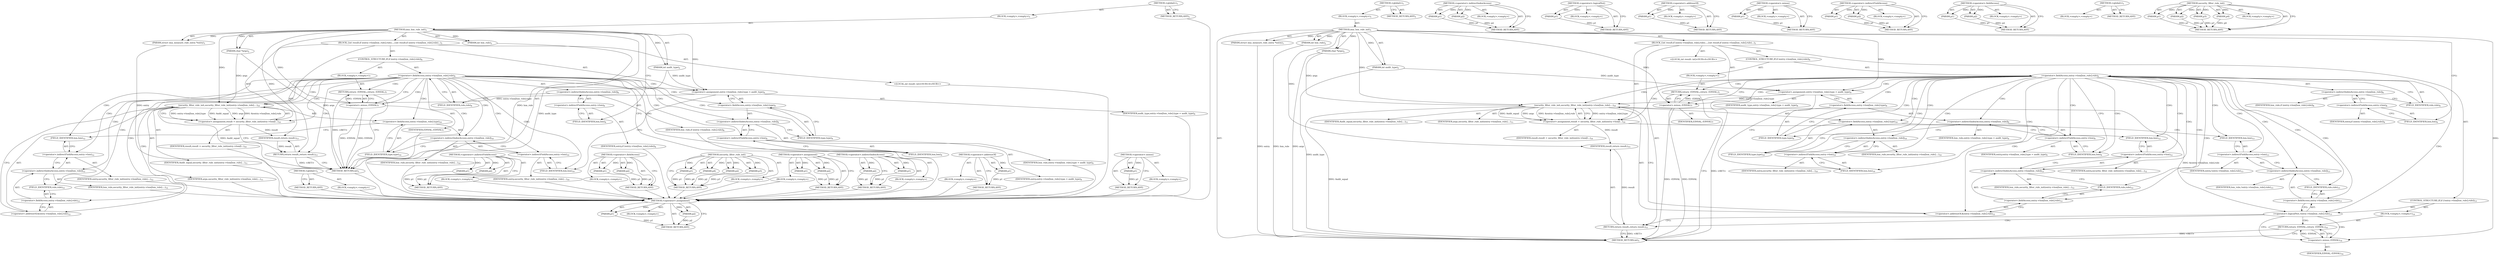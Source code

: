digraph "security_filter_rule_init" {
vulnerable_98 [label=<(METHOD,&lt;operator&gt;.assignment)>];
vulnerable_99 [label=<(PARAM,p1)>];
vulnerable_100 [label=<(PARAM,p2)>];
vulnerable_101 [label=<(BLOCK,&lt;empty&gt;,&lt;empty&gt;)>];
vulnerable_102 [label=<(METHOD_RETURN,ANY)>];
vulnerable_6 [label=<(METHOD,&lt;global&gt;)<SUB>1</SUB>>];
vulnerable_7 [label=<(BLOCK,&lt;empty&gt;,&lt;empty&gt;)<SUB>1</SUB>>];
vulnerable_8 [label=<(METHOD,ima_lsm_rule_init)<SUB>1</SUB>>];
vulnerable_9 [label=<(PARAM,struct ima_measure_rule_entry *entry)<SUB>1</SUB>>];
vulnerable_10 [label=<(PARAM,char *args)<SUB>2</SUB>>];
vulnerable_11 [label=<(PARAM,int lsm_rule)<SUB>2</SUB>>];
vulnerable_12 [label=<(PARAM,int audit_type)<SUB>2</SUB>>];
vulnerable_13 [label=<(BLOCK,{
	int result;

	if (entry-&gt;lsm[lsm_rule].rule)...,{
	int result;

	if (entry-&gt;lsm[lsm_rule].rule)...)<SUB>3</SUB>>];
vulnerable_14 [label="<(LOCAL,int result: int)<SUB>4</SUB>>"];
vulnerable_15 [label=<(CONTROL_STRUCTURE,IF,if (entry-&gt;lsm[lsm_rule].rule))<SUB>6</SUB>>];
vulnerable_16 [label=<(&lt;operator&gt;.fieldAccess,entry-&gt;lsm[lsm_rule].rule)<SUB>6</SUB>>];
vulnerable_17 [label=<(&lt;operator&gt;.indirectIndexAccess,entry-&gt;lsm[lsm_rule])<SUB>6</SUB>>];
vulnerable_18 [label=<(&lt;operator&gt;.indirectFieldAccess,entry-&gt;lsm)<SUB>6</SUB>>];
vulnerable_19 [label=<(IDENTIFIER,entry,if (entry-&gt;lsm[lsm_rule].rule))<SUB>6</SUB>>];
vulnerable_20 [label=<(FIELD_IDENTIFIER,lsm,lsm)<SUB>6</SUB>>];
vulnerable_21 [label=<(IDENTIFIER,lsm_rule,if (entry-&gt;lsm[lsm_rule].rule))<SUB>6</SUB>>];
vulnerable_22 [label=<(FIELD_IDENTIFIER,rule,rule)<SUB>6</SUB>>];
vulnerable_23 [label=<(BLOCK,&lt;empty&gt;,&lt;empty&gt;)<SUB>7</SUB>>];
vulnerable_24 [label=<(RETURN,return -EINVAL;,return -EINVAL;)<SUB>7</SUB>>];
vulnerable_25 [label=<(&lt;operator&gt;.minus,-EINVAL)<SUB>7</SUB>>];
vulnerable_26 [label=<(IDENTIFIER,EINVAL,-EINVAL)<SUB>7</SUB>>];
vulnerable_27 [label=<(&lt;operator&gt;.assignment,entry-&gt;lsm[lsm_rule].type = audit_type)<SUB>9</SUB>>];
vulnerable_28 [label=<(&lt;operator&gt;.fieldAccess,entry-&gt;lsm[lsm_rule].type)<SUB>9</SUB>>];
vulnerable_29 [label=<(&lt;operator&gt;.indirectIndexAccess,entry-&gt;lsm[lsm_rule])<SUB>9</SUB>>];
vulnerable_30 [label=<(&lt;operator&gt;.indirectFieldAccess,entry-&gt;lsm)<SUB>9</SUB>>];
vulnerable_31 [label=<(IDENTIFIER,entry,entry-&gt;lsm[lsm_rule].type = audit_type)<SUB>9</SUB>>];
vulnerable_32 [label=<(FIELD_IDENTIFIER,lsm,lsm)<SUB>9</SUB>>];
vulnerable_33 [label=<(IDENTIFIER,lsm_rule,entry-&gt;lsm[lsm_rule].type = audit_type)<SUB>9</SUB>>];
vulnerable_34 [label=<(FIELD_IDENTIFIER,type,type)<SUB>9</SUB>>];
vulnerable_35 [label=<(IDENTIFIER,audit_type,entry-&gt;lsm[lsm_rule].type = audit_type)<SUB>9</SUB>>];
vulnerable_36 [label=<(&lt;operator&gt;.assignment,result = security_filter_rule_init(entry-&gt;lsm[l...)<SUB>10</SUB>>];
vulnerable_37 [label=<(IDENTIFIER,result,result = security_filter_rule_init(entry-&gt;lsm[l...)<SUB>10</SUB>>];
vulnerable_38 [label=<(security_filter_rule_init,security_filter_rule_init(entry-&gt;lsm[lsm_rule]....)<SUB>10</SUB>>];
vulnerable_39 [label=<(&lt;operator&gt;.fieldAccess,entry-&gt;lsm[lsm_rule].type)<SUB>10</SUB>>];
vulnerable_40 [label=<(&lt;operator&gt;.indirectIndexAccess,entry-&gt;lsm[lsm_rule])<SUB>10</SUB>>];
vulnerable_41 [label=<(&lt;operator&gt;.indirectFieldAccess,entry-&gt;lsm)<SUB>10</SUB>>];
vulnerable_42 [label=<(IDENTIFIER,entry,security_filter_rule_init(entry-&gt;lsm[lsm_rule]....)<SUB>10</SUB>>];
vulnerable_43 [label=<(FIELD_IDENTIFIER,lsm,lsm)<SUB>10</SUB>>];
vulnerable_44 [label=<(IDENTIFIER,lsm_rule,security_filter_rule_init(entry-&gt;lsm[lsm_rule]....)<SUB>10</SUB>>];
vulnerable_45 [label=<(FIELD_IDENTIFIER,type,type)<SUB>10</SUB>>];
vulnerable_46 [label=<(IDENTIFIER,Audit_equal,security_filter_rule_init(entry-&gt;lsm[lsm_rule]....)<SUB>11</SUB>>];
vulnerable_47 [label=<(IDENTIFIER,args,security_filter_rule_init(entry-&gt;lsm[lsm_rule]....)<SUB>11</SUB>>];
vulnerable_48 [label=<(&lt;operator&gt;.addressOf,&amp;entry-&gt;lsm[lsm_rule].rule)<SUB>12</SUB>>];
vulnerable_49 [label=<(&lt;operator&gt;.fieldAccess,entry-&gt;lsm[lsm_rule].rule)<SUB>12</SUB>>];
vulnerable_50 [label=<(&lt;operator&gt;.indirectIndexAccess,entry-&gt;lsm[lsm_rule])<SUB>12</SUB>>];
vulnerable_51 [label=<(&lt;operator&gt;.indirectFieldAccess,entry-&gt;lsm)<SUB>12</SUB>>];
vulnerable_52 [label=<(IDENTIFIER,entry,security_filter_rule_init(entry-&gt;lsm[lsm_rule]....)<SUB>12</SUB>>];
vulnerable_53 [label=<(FIELD_IDENTIFIER,lsm,lsm)<SUB>12</SUB>>];
vulnerable_54 [label=<(IDENTIFIER,lsm_rule,security_filter_rule_init(entry-&gt;lsm[lsm_rule]....)<SUB>12</SUB>>];
vulnerable_55 [label=<(FIELD_IDENTIFIER,rule,rule)<SUB>12</SUB>>];
vulnerable_56 [label=<(RETURN,return result;,return result;)<SUB>13</SUB>>];
vulnerable_57 [label=<(IDENTIFIER,result,return result;)<SUB>13</SUB>>];
vulnerable_58 [label=<(METHOD_RETURN,int)<SUB>1</SUB>>];
vulnerable_60 [label=<(METHOD_RETURN,ANY)<SUB>1</SUB>>];
vulnerable_84 [label=<(METHOD,&lt;operator&gt;.indirectIndexAccess)>];
vulnerable_85 [label=<(PARAM,p1)>];
vulnerable_86 [label=<(PARAM,p2)>];
vulnerable_87 [label=<(BLOCK,&lt;empty&gt;,&lt;empty&gt;)>];
vulnerable_88 [label=<(METHOD_RETURN,ANY)>];
vulnerable_110 [label=<(METHOD,&lt;operator&gt;.addressOf)>];
vulnerable_111 [label=<(PARAM,p1)>];
vulnerable_112 [label=<(BLOCK,&lt;empty&gt;,&lt;empty&gt;)>];
vulnerable_113 [label=<(METHOD_RETURN,ANY)>];
vulnerable_94 [label=<(METHOD,&lt;operator&gt;.minus)>];
vulnerable_95 [label=<(PARAM,p1)>];
vulnerable_96 [label=<(BLOCK,&lt;empty&gt;,&lt;empty&gt;)>];
vulnerable_97 [label=<(METHOD_RETURN,ANY)>];
vulnerable_89 [label=<(METHOD,&lt;operator&gt;.indirectFieldAccess)>];
vulnerable_90 [label=<(PARAM,p1)>];
vulnerable_91 [label=<(PARAM,p2)>];
vulnerable_92 [label=<(BLOCK,&lt;empty&gt;,&lt;empty&gt;)>];
vulnerable_93 [label=<(METHOD_RETURN,ANY)>];
vulnerable_79 [label=<(METHOD,&lt;operator&gt;.fieldAccess)>];
vulnerable_80 [label=<(PARAM,p1)>];
vulnerable_81 [label=<(PARAM,p2)>];
vulnerable_82 [label=<(BLOCK,&lt;empty&gt;,&lt;empty&gt;)>];
vulnerable_83 [label=<(METHOD_RETURN,ANY)>];
vulnerable_73 [label=<(METHOD,&lt;global&gt;)<SUB>1</SUB>>];
vulnerable_74 [label=<(BLOCK,&lt;empty&gt;,&lt;empty&gt;)>];
vulnerable_75 [label=<(METHOD_RETURN,ANY)>];
vulnerable_103 [label=<(METHOD,security_filter_rule_init)>];
vulnerable_104 [label=<(PARAM,p1)>];
vulnerable_105 [label=<(PARAM,p2)>];
vulnerable_106 [label=<(PARAM,p3)>];
vulnerable_107 [label=<(PARAM,p4)>];
vulnerable_108 [label=<(BLOCK,&lt;empty&gt;,&lt;empty&gt;)>];
vulnerable_109 [label=<(METHOD_RETURN,ANY)>];
fixed_111 [label=<(METHOD,&lt;operator&gt;.assignment)>];
fixed_112 [label=<(PARAM,p1)>];
fixed_113 [label=<(PARAM,p2)>];
fixed_114 [label=<(BLOCK,&lt;empty&gt;,&lt;empty&gt;)>];
fixed_115 [label=<(METHOD_RETURN,ANY)>];
fixed_6 [label=<(METHOD,&lt;global&gt;)<SUB>1</SUB>>];
fixed_7 [label=<(BLOCK,&lt;empty&gt;,&lt;empty&gt;)<SUB>1</SUB>>];
fixed_8 [label=<(METHOD,ima_lsm_rule_init)<SUB>1</SUB>>];
fixed_9 [label=<(PARAM,struct ima_measure_rule_entry *entry)<SUB>1</SUB>>];
fixed_10 [label=<(PARAM,char *args)<SUB>2</SUB>>];
fixed_11 [label=<(PARAM,int lsm_rule)<SUB>2</SUB>>];
fixed_12 [label=<(PARAM,int audit_type)<SUB>2</SUB>>];
fixed_13 [label=<(BLOCK,{
	int result;

	if (entry-&gt;lsm[lsm_rule].rule)...,{
	int result;

	if (entry-&gt;lsm[lsm_rule].rule)...)<SUB>3</SUB>>];
fixed_14 [label="<(LOCAL,int result: int)<SUB>4</SUB>>"];
fixed_15 [label=<(CONTROL_STRUCTURE,IF,if (entry-&gt;lsm[lsm_rule].rule))<SUB>6</SUB>>];
fixed_16 [label=<(&lt;operator&gt;.fieldAccess,entry-&gt;lsm[lsm_rule].rule)<SUB>6</SUB>>];
fixed_17 [label=<(&lt;operator&gt;.indirectIndexAccess,entry-&gt;lsm[lsm_rule])<SUB>6</SUB>>];
fixed_18 [label=<(&lt;operator&gt;.indirectFieldAccess,entry-&gt;lsm)<SUB>6</SUB>>];
fixed_19 [label=<(IDENTIFIER,entry,if (entry-&gt;lsm[lsm_rule].rule))<SUB>6</SUB>>];
fixed_20 [label=<(FIELD_IDENTIFIER,lsm,lsm)<SUB>6</SUB>>];
fixed_21 [label=<(IDENTIFIER,lsm_rule,if (entry-&gt;lsm[lsm_rule].rule))<SUB>6</SUB>>];
fixed_22 [label=<(FIELD_IDENTIFIER,rule,rule)<SUB>6</SUB>>];
fixed_23 [label=<(BLOCK,&lt;empty&gt;,&lt;empty&gt;)<SUB>7</SUB>>];
fixed_24 [label=<(RETURN,return -EINVAL;,return -EINVAL;)<SUB>7</SUB>>];
fixed_25 [label=<(&lt;operator&gt;.minus,-EINVAL)<SUB>7</SUB>>];
fixed_26 [label=<(IDENTIFIER,EINVAL,-EINVAL)<SUB>7</SUB>>];
fixed_27 [label=<(&lt;operator&gt;.assignment,entry-&gt;lsm[lsm_rule].type = audit_type)<SUB>9</SUB>>];
fixed_28 [label=<(&lt;operator&gt;.fieldAccess,entry-&gt;lsm[lsm_rule].type)<SUB>9</SUB>>];
fixed_29 [label=<(&lt;operator&gt;.indirectIndexAccess,entry-&gt;lsm[lsm_rule])<SUB>9</SUB>>];
fixed_30 [label=<(&lt;operator&gt;.indirectFieldAccess,entry-&gt;lsm)<SUB>9</SUB>>];
fixed_31 [label=<(IDENTIFIER,entry,entry-&gt;lsm[lsm_rule].type = audit_type)<SUB>9</SUB>>];
fixed_32 [label=<(FIELD_IDENTIFIER,lsm,lsm)<SUB>9</SUB>>];
fixed_33 [label=<(IDENTIFIER,lsm_rule,entry-&gt;lsm[lsm_rule].type = audit_type)<SUB>9</SUB>>];
fixed_34 [label=<(FIELD_IDENTIFIER,type,type)<SUB>9</SUB>>];
fixed_35 [label=<(IDENTIFIER,audit_type,entry-&gt;lsm[lsm_rule].type = audit_type)<SUB>9</SUB>>];
fixed_36 [label=<(&lt;operator&gt;.assignment,result = security_filter_rule_init(entry-&gt;lsm[l...)<SUB>10</SUB>>];
fixed_37 [label=<(IDENTIFIER,result,result = security_filter_rule_init(entry-&gt;lsm[l...)<SUB>10</SUB>>];
fixed_38 [label=<(security_filter_rule_init,security_filter_rule_init(entry-&gt;lsm[lsm_rule]....)<SUB>10</SUB>>];
fixed_39 [label=<(&lt;operator&gt;.fieldAccess,entry-&gt;lsm[lsm_rule].type)<SUB>10</SUB>>];
fixed_40 [label=<(&lt;operator&gt;.indirectIndexAccess,entry-&gt;lsm[lsm_rule])<SUB>10</SUB>>];
fixed_41 [label=<(&lt;operator&gt;.indirectFieldAccess,entry-&gt;lsm)<SUB>10</SUB>>];
fixed_42 [label=<(IDENTIFIER,entry,security_filter_rule_init(entry-&gt;lsm[lsm_rule]....)<SUB>10</SUB>>];
fixed_43 [label=<(FIELD_IDENTIFIER,lsm,lsm)<SUB>10</SUB>>];
fixed_44 [label=<(IDENTIFIER,lsm_rule,security_filter_rule_init(entry-&gt;lsm[lsm_rule]....)<SUB>10</SUB>>];
fixed_45 [label=<(FIELD_IDENTIFIER,type,type)<SUB>10</SUB>>];
fixed_46 [label=<(IDENTIFIER,Audit_equal,security_filter_rule_init(entry-&gt;lsm[lsm_rule]....)<SUB>11</SUB>>];
fixed_47 [label=<(IDENTIFIER,args,security_filter_rule_init(entry-&gt;lsm[lsm_rule]....)<SUB>11</SUB>>];
fixed_48 [label=<(&lt;operator&gt;.addressOf,&amp;entry-&gt;lsm[lsm_rule].rule)<SUB>12</SUB>>];
fixed_49 [label=<(&lt;operator&gt;.fieldAccess,entry-&gt;lsm[lsm_rule].rule)<SUB>12</SUB>>];
fixed_50 [label=<(&lt;operator&gt;.indirectIndexAccess,entry-&gt;lsm[lsm_rule])<SUB>12</SUB>>];
fixed_51 [label=<(&lt;operator&gt;.indirectFieldAccess,entry-&gt;lsm)<SUB>12</SUB>>];
fixed_52 [label=<(IDENTIFIER,entry,security_filter_rule_init(entry-&gt;lsm[lsm_rule]....)<SUB>12</SUB>>];
fixed_53 [label=<(FIELD_IDENTIFIER,lsm,lsm)<SUB>12</SUB>>];
fixed_54 [label=<(IDENTIFIER,lsm_rule,security_filter_rule_init(entry-&gt;lsm[lsm_rule]....)<SUB>12</SUB>>];
fixed_55 [label=<(FIELD_IDENTIFIER,rule,rule)<SUB>12</SUB>>];
fixed_56 [label=<(CONTROL_STRUCTURE,IF,if (!entry-&gt;lsm[lsm_rule].rule))<SUB>13</SUB>>];
fixed_57 [label=<(&lt;operator&gt;.logicalNot,!entry-&gt;lsm[lsm_rule].rule)<SUB>13</SUB>>];
fixed_58 [label=<(&lt;operator&gt;.fieldAccess,entry-&gt;lsm[lsm_rule].rule)<SUB>13</SUB>>];
fixed_59 [label=<(&lt;operator&gt;.indirectIndexAccess,entry-&gt;lsm[lsm_rule])<SUB>13</SUB>>];
fixed_60 [label=<(&lt;operator&gt;.indirectFieldAccess,entry-&gt;lsm)<SUB>13</SUB>>];
fixed_61 [label=<(IDENTIFIER,entry,!entry-&gt;lsm[lsm_rule].rule)<SUB>13</SUB>>];
fixed_62 [label=<(FIELD_IDENTIFIER,lsm,lsm)<SUB>13</SUB>>];
fixed_63 [label=<(IDENTIFIER,lsm_rule,!entry-&gt;lsm[lsm_rule].rule)<SUB>13</SUB>>];
fixed_64 [label=<(FIELD_IDENTIFIER,rule,rule)<SUB>13</SUB>>];
fixed_65 [label=<(BLOCK,&lt;empty&gt;,&lt;empty&gt;)<SUB>14</SUB>>];
fixed_66 [label=<(RETURN,return -EINVAL;,return -EINVAL;)<SUB>14</SUB>>];
fixed_67 [label=<(&lt;operator&gt;.minus,-EINVAL)<SUB>14</SUB>>];
fixed_68 [label=<(IDENTIFIER,EINVAL,-EINVAL)<SUB>14</SUB>>];
fixed_69 [label=<(RETURN,return result;,return result;)<SUB>15</SUB>>];
fixed_70 [label=<(IDENTIFIER,result,return result;)<SUB>15</SUB>>];
fixed_71 [label=<(METHOD_RETURN,int)<SUB>1</SUB>>];
fixed_73 [label=<(METHOD_RETURN,ANY)<SUB>1</SUB>>];
fixed_97 [label=<(METHOD,&lt;operator&gt;.indirectIndexAccess)>];
fixed_98 [label=<(PARAM,p1)>];
fixed_99 [label=<(PARAM,p2)>];
fixed_100 [label=<(BLOCK,&lt;empty&gt;,&lt;empty&gt;)>];
fixed_101 [label=<(METHOD_RETURN,ANY)>];
fixed_127 [label=<(METHOD,&lt;operator&gt;.logicalNot)>];
fixed_128 [label=<(PARAM,p1)>];
fixed_129 [label=<(BLOCK,&lt;empty&gt;,&lt;empty&gt;)>];
fixed_130 [label=<(METHOD_RETURN,ANY)>];
fixed_123 [label=<(METHOD,&lt;operator&gt;.addressOf)>];
fixed_124 [label=<(PARAM,p1)>];
fixed_125 [label=<(BLOCK,&lt;empty&gt;,&lt;empty&gt;)>];
fixed_126 [label=<(METHOD_RETURN,ANY)>];
fixed_107 [label=<(METHOD,&lt;operator&gt;.minus)>];
fixed_108 [label=<(PARAM,p1)>];
fixed_109 [label=<(BLOCK,&lt;empty&gt;,&lt;empty&gt;)>];
fixed_110 [label=<(METHOD_RETURN,ANY)>];
fixed_102 [label=<(METHOD,&lt;operator&gt;.indirectFieldAccess)>];
fixed_103 [label=<(PARAM,p1)>];
fixed_104 [label=<(PARAM,p2)>];
fixed_105 [label=<(BLOCK,&lt;empty&gt;,&lt;empty&gt;)>];
fixed_106 [label=<(METHOD_RETURN,ANY)>];
fixed_92 [label=<(METHOD,&lt;operator&gt;.fieldAccess)>];
fixed_93 [label=<(PARAM,p1)>];
fixed_94 [label=<(PARAM,p2)>];
fixed_95 [label=<(BLOCK,&lt;empty&gt;,&lt;empty&gt;)>];
fixed_96 [label=<(METHOD_RETURN,ANY)>];
fixed_86 [label=<(METHOD,&lt;global&gt;)<SUB>1</SUB>>];
fixed_87 [label=<(BLOCK,&lt;empty&gt;,&lt;empty&gt;)>];
fixed_88 [label=<(METHOD_RETURN,ANY)>];
fixed_116 [label=<(METHOD,security_filter_rule_init)>];
fixed_117 [label=<(PARAM,p1)>];
fixed_118 [label=<(PARAM,p2)>];
fixed_119 [label=<(PARAM,p3)>];
fixed_120 [label=<(PARAM,p4)>];
fixed_121 [label=<(BLOCK,&lt;empty&gt;,&lt;empty&gt;)>];
fixed_122 [label=<(METHOD_RETURN,ANY)>];
vulnerable_98 -> vulnerable_99  [key=0, label="AST: "];
vulnerable_98 -> vulnerable_99  [key=1, label="DDG: "];
vulnerable_98 -> vulnerable_101  [key=0, label="AST: "];
vulnerable_98 -> vulnerable_100  [key=0, label="AST: "];
vulnerable_98 -> vulnerable_100  [key=1, label="DDG: "];
vulnerable_98 -> vulnerable_102  [key=0, label="AST: "];
vulnerable_98 -> vulnerable_102  [key=1, label="CFG: "];
vulnerable_99 -> vulnerable_102  [key=0, label="DDG: p1"];
vulnerable_100 -> vulnerable_102  [key=0, label="DDG: p2"];
vulnerable_101 -> fixed_111  [key=0];
vulnerable_102 -> fixed_111  [key=0];
vulnerable_6 -> vulnerable_7  [key=0, label="AST: "];
vulnerable_6 -> vulnerable_60  [key=0, label="AST: "];
vulnerable_6 -> vulnerable_60  [key=1, label="CFG: "];
vulnerable_7 -> vulnerable_8  [key=0, label="AST: "];
vulnerable_8 -> vulnerable_9  [key=0, label="AST: "];
vulnerable_8 -> vulnerable_9  [key=1, label="DDG: "];
vulnerable_8 -> vulnerable_10  [key=0, label="AST: "];
vulnerable_8 -> vulnerable_10  [key=1, label="DDG: "];
vulnerable_8 -> vulnerable_11  [key=0, label="AST: "];
vulnerable_8 -> vulnerable_11  [key=1, label="DDG: "];
vulnerable_8 -> vulnerable_12  [key=0, label="AST: "];
vulnerable_8 -> vulnerable_12  [key=1, label="DDG: "];
vulnerable_8 -> vulnerable_13  [key=0, label="AST: "];
vulnerable_8 -> vulnerable_58  [key=0, label="AST: "];
vulnerable_8 -> vulnerable_20  [key=0, label="CFG: "];
vulnerable_8 -> vulnerable_27  [key=0, label="DDG: "];
vulnerable_8 -> vulnerable_57  [key=0, label="DDG: "];
vulnerable_8 -> vulnerable_38  [key=0, label="DDG: "];
vulnerable_8 -> vulnerable_25  [key=0, label="DDG: "];
vulnerable_9 -> vulnerable_58  [key=0, label="DDG: entry"];
vulnerable_10 -> vulnerable_58  [key=0, label="DDG: args"];
vulnerable_10 -> vulnerable_38  [key=0, label="DDG: args"];
vulnerable_11 -> vulnerable_58  [key=0, label="DDG: lsm_rule"];
vulnerable_12 -> vulnerable_58  [key=0, label="DDG: audit_type"];
vulnerable_12 -> vulnerable_27  [key=0, label="DDG: audit_type"];
vulnerable_13 -> vulnerable_14  [key=0, label="AST: "];
vulnerable_13 -> vulnerable_15  [key=0, label="AST: "];
vulnerable_13 -> vulnerable_27  [key=0, label="AST: "];
vulnerable_13 -> vulnerable_36  [key=0, label="AST: "];
vulnerable_13 -> vulnerable_56  [key=0, label="AST: "];
vulnerable_14 -> fixed_111  [key=0];
vulnerable_15 -> vulnerable_16  [key=0, label="AST: "];
vulnerable_15 -> vulnerable_23  [key=0, label="AST: "];
vulnerable_16 -> vulnerable_17  [key=0, label="AST: "];
vulnerable_16 -> vulnerable_22  [key=0, label="AST: "];
vulnerable_16 -> vulnerable_25  [key=0, label="CFG: "];
vulnerable_16 -> vulnerable_25  [key=1, label="CDG: "];
vulnerable_16 -> vulnerable_32  [key=0, label="CFG: "];
vulnerable_16 -> vulnerable_32  [key=1, label="CDG: "];
vulnerable_16 -> vulnerable_24  [key=0, label="CDG: "];
vulnerable_16 -> vulnerable_30  [key=0, label="CDG: "];
vulnerable_16 -> vulnerable_34  [key=0, label="CDG: "];
vulnerable_16 -> vulnerable_48  [key=0, label="CDG: "];
vulnerable_16 -> vulnerable_49  [key=0, label="CDG: "];
vulnerable_16 -> vulnerable_51  [key=0, label="CDG: "];
vulnerable_16 -> vulnerable_28  [key=0, label="CDG: "];
vulnerable_16 -> vulnerable_36  [key=0, label="CDG: "];
vulnerable_16 -> vulnerable_53  [key=0, label="CDG: "];
vulnerable_16 -> vulnerable_38  [key=0, label="CDG: "];
vulnerable_16 -> vulnerable_56  [key=0, label="CDG: "];
vulnerable_16 -> vulnerable_41  [key=0, label="CDG: "];
vulnerable_16 -> vulnerable_45  [key=0, label="CDG: "];
vulnerable_16 -> vulnerable_27  [key=0, label="CDG: "];
vulnerable_16 -> vulnerable_40  [key=0, label="CDG: "];
vulnerable_16 -> vulnerable_29  [key=0, label="CDG: "];
vulnerable_16 -> vulnerable_50  [key=0, label="CDG: "];
vulnerable_16 -> vulnerable_55  [key=0, label="CDG: "];
vulnerable_16 -> vulnerable_39  [key=0, label="CDG: "];
vulnerable_16 -> vulnerable_43  [key=0, label="CDG: "];
vulnerable_17 -> vulnerable_18  [key=0, label="AST: "];
vulnerable_17 -> vulnerable_21  [key=0, label="AST: "];
vulnerable_17 -> vulnerable_22  [key=0, label="CFG: "];
vulnerable_18 -> vulnerable_19  [key=0, label="AST: "];
vulnerable_18 -> vulnerable_20  [key=0, label="AST: "];
vulnerable_18 -> vulnerable_17  [key=0, label="CFG: "];
vulnerable_19 -> fixed_111  [key=0];
vulnerable_20 -> vulnerable_18  [key=0, label="CFG: "];
vulnerable_21 -> fixed_111  [key=0];
vulnerable_22 -> vulnerable_16  [key=0, label="CFG: "];
vulnerable_23 -> vulnerable_24  [key=0, label="AST: "];
vulnerable_24 -> vulnerable_25  [key=0, label="AST: "];
vulnerable_24 -> vulnerable_58  [key=0, label="CFG: "];
vulnerable_24 -> vulnerable_58  [key=1, label="DDG: &lt;RET&gt;"];
vulnerable_25 -> vulnerable_26  [key=0, label="AST: "];
vulnerable_25 -> vulnerable_24  [key=0, label="CFG: "];
vulnerable_25 -> vulnerable_24  [key=1, label="DDG: -EINVAL"];
vulnerable_25 -> vulnerable_58  [key=0, label="DDG: EINVAL"];
vulnerable_25 -> vulnerable_58  [key=1, label="DDG: -EINVAL"];
vulnerable_26 -> fixed_111  [key=0];
vulnerable_27 -> vulnerable_28  [key=0, label="AST: "];
vulnerable_27 -> vulnerable_35  [key=0, label="AST: "];
vulnerable_27 -> vulnerable_43  [key=0, label="CFG: "];
vulnerable_27 -> vulnerable_38  [key=0, label="DDG: entry-&gt;lsm[lsm_rule].type"];
vulnerable_28 -> vulnerable_29  [key=0, label="AST: "];
vulnerable_28 -> vulnerable_34  [key=0, label="AST: "];
vulnerable_28 -> vulnerable_27  [key=0, label="CFG: "];
vulnerable_29 -> vulnerable_30  [key=0, label="AST: "];
vulnerable_29 -> vulnerable_33  [key=0, label="AST: "];
vulnerable_29 -> vulnerable_34  [key=0, label="CFG: "];
vulnerable_30 -> vulnerable_31  [key=0, label="AST: "];
vulnerable_30 -> vulnerable_32  [key=0, label="AST: "];
vulnerable_30 -> vulnerable_29  [key=0, label="CFG: "];
vulnerable_31 -> fixed_111  [key=0];
vulnerable_32 -> vulnerable_30  [key=0, label="CFG: "];
vulnerable_33 -> fixed_111  [key=0];
vulnerable_34 -> vulnerable_28  [key=0, label="CFG: "];
vulnerable_35 -> fixed_111  [key=0];
vulnerable_36 -> vulnerable_37  [key=0, label="AST: "];
vulnerable_36 -> vulnerable_38  [key=0, label="AST: "];
vulnerable_36 -> vulnerable_56  [key=0, label="CFG: "];
vulnerable_36 -> vulnerable_57  [key=0, label="DDG: result"];
vulnerable_37 -> fixed_111  [key=0];
vulnerable_38 -> vulnerable_39  [key=0, label="AST: "];
vulnerable_38 -> vulnerable_46  [key=0, label="AST: "];
vulnerable_38 -> vulnerable_47  [key=0, label="AST: "];
vulnerable_38 -> vulnerable_48  [key=0, label="AST: "];
vulnerable_38 -> vulnerable_36  [key=0, label="CFG: "];
vulnerable_38 -> vulnerable_36  [key=1, label="DDG: entry-&gt;lsm[lsm_rule].type"];
vulnerable_38 -> vulnerable_36  [key=2, label="DDG: Audit_equal"];
vulnerable_38 -> vulnerable_36  [key=3, label="DDG: args"];
vulnerable_38 -> vulnerable_36  [key=4, label="DDG: &amp;entry-&gt;lsm[lsm_rule].rule"];
vulnerable_38 -> vulnerable_58  [key=0, label="DDG: Audit_equal"];
vulnerable_39 -> vulnerable_40  [key=0, label="AST: "];
vulnerable_39 -> vulnerable_45  [key=0, label="AST: "];
vulnerable_39 -> vulnerable_53  [key=0, label="CFG: "];
vulnerable_40 -> vulnerable_41  [key=0, label="AST: "];
vulnerable_40 -> vulnerable_44  [key=0, label="AST: "];
vulnerable_40 -> vulnerable_45  [key=0, label="CFG: "];
vulnerable_41 -> vulnerable_42  [key=0, label="AST: "];
vulnerable_41 -> vulnerable_43  [key=0, label="AST: "];
vulnerable_41 -> vulnerable_40  [key=0, label="CFG: "];
vulnerable_42 -> fixed_111  [key=0];
vulnerable_43 -> vulnerable_41  [key=0, label="CFG: "];
vulnerable_44 -> fixed_111  [key=0];
vulnerable_45 -> vulnerable_39  [key=0, label="CFG: "];
vulnerable_46 -> fixed_111  [key=0];
vulnerable_47 -> fixed_111  [key=0];
vulnerable_48 -> vulnerable_49  [key=0, label="AST: "];
vulnerable_48 -> vulnerable_38  [key=0, label="CFG: "];
vulnerable_49 -> vulnerable_50  [key=0, label="AST: "];
vulnerable_49 -> vulnerable_55  [key=0, label="AST: "];
vulnerable_49 -> vulnerable_48  [key=0, label="CFG: "];
vulnerable_50 -> vulnerable_51  [key=0, label="AST: "];
vulnerable_50 -> vulnerable_54  [key=0, label="AST: "];
vulnerable_50 -> vulnerable_55  [key=0, label="CFG: "];
vulnerable_51 -> vulnerable_52  [key=0, label="AST: "];
vulnerable_51 -> vulnerable_53  [key=0, label="AST: "];
vulnerable_51 -> vulnerable_50  [key=0, label="CFG: "];
vulnerable_52 -> fixed_111  [key=0];
vulnerable_53 -> vulnerable_51  [key=0, label="CFG: "];
vulnerable_54 -> fixed_111  [key=0];
vulnerable_55 -> vulnerable_49  [key=0, label="CFG: "];
vulnerable_56 -> vulnerable_57  [key=0, label="AST: "];
vulnerable_56 -> vulnerable_58  [key=0, label="CFG: "];
vulnerable_56 -> vulnerable_58  [key=1, label="DDG: &lt;RET&gt;"];
vulnerable_57 -> vulnerable_56  [key=0, label="DDG: result"];
vulnerable_58 -> fixed_111  [key=0];
vulnerable_60 -> fixed_111  [key=0];
vulnerable_84 -> vulnerable_85  [key=0, label="AST: "];
vulnerable_84 -> vulnerable_85  [key=1, label="DDG: "];
vulnerable_84 -> vulnerable_87  [key=0, label="AST: "];
vulnerable_84 -> vulnerable_86  [key=0, label="AST: "];
vulnerable_84 -> vulnerable_86  [key=1, label="DDG: "];
vulnerable_84 -> vulnerable_88  [key=0, label="AST: "];
vulnerable_84 -> vulnerable_88  [key=1, label="CFG: "];
vulnerable_85 -> vulnerable_88  [key=0, label="DDG: p1"];
vulnerable_86 -> vulnerable_88  [key=0, label="DDG: p2"];
vulnerable_87 -> fixed_111  [key=0];
vulnerable_88 -> fixed_111  [key=0];
vulnerable_110 -> vulnerable_111  [key=0, label="AST: "];
vulnerable_110 -> vulnerable_111  [key=1, label="DDG: "];
vulnerable_110 -> vulnerable_112  [key=0, label="AST: "];
vulnerable_110 -> vulnerable_113  [key=0, label="AST: "];
vulnerable_110 -> vulnerable_113  [key=1, label="CFG: "];
vulnerable_111 -> vulnerable_113  [key=0, label="DDG: p1"];
vulnerable_112 -> fixed_111  [key=0];
vulnerable_113 -> fixed_111  [key=0];
vulnerable_94 -> vulnerable_95  [key=0, label="AST: "];
vulnerable_94 -> vulnerable_95  [key=1, label="DDG: "];
vulnerable_94 -> vulnerable_96  [key=0, label="AST: "];
vulnerable_94 -> vulnerable_97  [key=0, label="AST: "];
vulnerable_94 -> vulnerable_97  [key=1, label="CFG: "];
vulnerable_95 -> vulnerable_97  [key=0, label="DDG: p1"];
vulnerable_96 -> fixed_111  [key=0];
vulnerable_97 -> fixed_111  [key=0];
vulnerable_89 -> vulnerable_90  [key=0, label="AST: "];
vulnerable_89 -> vulnerable_90  [key=1, label="DDG: "];
vulnerable_89 -> vulnerable_92  [key=0, label="AST: "];
vulnerable_89 -> vulnerable_91  [key=0, label="AST: "];
vulnerable_89 -> vulnerable_91  [key=1, label="DDG: "];
vulnerable_89 -> vulnerable_93  [key=0, label="AST: "];
vulnerable_89 -> vulnerable_93  [key=1, label="CFG: "];
vulnerable_90 -> vulnerable_93  [key=0, label="DDG: p1"];
vulnerable_91 -> vulnerable_93  [key=0, label="DDG: p2"];
vulnerable_92 -> fixed_111  [key=0];
vulnerable_93 -> fixed_111  [key=0];
vulnerable_79 -> vulnerable_80  [key=0, label="AST: "];
vulnerable_79 -> vulnerable_80  [key=1, label="DDG: "];
vulnerable_79 -> vulnerable_82  [key=0, label="AST: "];
vulnerable_79 -> vulnerable_81  [key=0, label="AST: "];
vulnerable_79 -> vulnerable_81  [key=1, label="DDG: "];
vulnerable_79 -> vulnerable_83  [key=0, label="AST: "];
vulnerable_79 -> vulnerable_83  [key=1, label="CFG: "];
vulnerable_80 -> vulnerable_83  [key=0, label="DDG: p1"];
vulnerable_81 -> vulnerable_83  [key=0, label="DDG: p2"];
vulnerable_82 -> fixed_111  [key=0];
vulnerable_83 -> fixed_111  [key=0];
vulnerable_73 -> vulnerable_74  [key=0, label="AST: "];
vulnerable_73 -> vulnerable_75  [key=0, label="AST: "];
vulnerable_73 -> vulnerable_75  [key=1, label="CFG: "];
vulnerable_74 -> fixed_111  [key=0];
vulnerable_75 -> fixed_111  [key=0];
vulnerable_103 -> vulnerable_104  [key=0, label="AST: "];
vulnerable_103 -> vulnerable_104  [key=1, label="DDG: "];
vulnerable_103 -> vulnerable_108  [key=0, label="AST: "];
vulnerable_103 -> vulnerable_105  [key=0, label="AST: "];
vulnerable_103 -> vulnerable_105  [key=1, label="DDG: "];
vulnerable_103 -> vulnerable_109  [key=0, label="AST: "];
vulnerable_103 -> vulnerable_109  [key=1, label="CFG: "];
vulnerable_103 -> vulnerable_106  [key=0, label="AST: "];
vulnerable_103 -> vulnerable_106  [key=1, label="DDG: "];
vulnerable_103 -> vulnerable_107  [key=0, label="AST: "];
vulnerable_103 -> vulnerable_107  [key=1, label="DDG: "];
vulnerable_104 -> vulnerable_109  [key=0, label="DDG: p1"];
vulnerable_105 -> vulnerable_109  [key=0, label="DDG: p2"];
vulnerable_106 -> vulnerable_109  [key=0, label="DDG: p3"];
vulnerable_107 -> vulnerable_109  [key=0, label="DDG: p4"];
vulnerable_108 -> fixed_111  [key=0];
vulnerable_109 -> fixed_111  [key=0];
fixed_111 -> fixed_112  [key=0, label="AST: "];
fixed_111 -> fixed_112  [key=1, label="DDG: "];
fixed_111 -> fixed_114  [key=0, label="AST: "];
fixed_111 -> fixed_113  [key=0, label="AST: "];
fixed_111 -> fixed_113  [key=1, label="DDG: "];
fixed_111 -> fixed_115  [key=0, label="AST: "];
fixed_111 -> fixed_115  [key=1, label="CFG: "];
fixed_112 -> fixed_115  [key=0, label="DDG: p1"];
fixed_113 -> fixed_115  [key=0, label="DDG: p2"];
fixed_6 -> fixed_7  [key=0, label="AST: "];
fixed_6 -> fixed_73  [key=0, label="AST: "];
fixed_6 -> fixed_73  [key=1, label="CFG: "];
fixed_7 -> fixed_8  [key=0, label="AST: "];
fixed_8 -> fixed_9  [key=0, label="AST: "];
fixed_8 -> fixed_9  [key=1, label="DDG: "];
fixed_8 -> fixed_10  [key=0, label="AST: "];
fixed_8 -> fixed_10  [key=1, label="DDG: "];
fixed_8 -> fixed_11  [key=0, label="AST: "];
fixed_8 -> fixed_11  [key=1, label="DDG: "];
fixed_8 -> fixed_12  [key=0, label="AST: "];
fixed_8 -> fixed_12  [key=1, label="DDG: "];
fixed_8 -> fixed_13  [key=0, label="AST: "];
fixed_8 -> fixed_71  [key=0, label="AST: "];
fixed_8 -> fixed_20  [key=0, label="CFG: "];
fixed_8 -> fixed_27  [key=0, label="DDG: "];
fixed_8 -> fixed_70  [key=0, label="DDG: "];
fixed_8 -> fixed_38  [key=0, label="DDG: "];
fixed_8 -> fixed_25  [key=0, label="DDG: "];
fixed_8 -> fixed_67  [key=0, label="DDG: "];
fixed_9 -> fixed_71  [key=0, label="DDG: entry"];
fixed_10 -> fixed_71  [key=0, label="DDG: args"];
fixed_10 -> fixed_38  [key=0, label="DDG: args"];
fixed_11 -> fixed_71  [key=0, label="DDG: lsm_rule"];
fixed_12 -> fixed_71  [key=0, label="DDG: audit_type"];
fixed_12 -> fixed_27  [key=0, label="DDG: audit_type"];
fixed_13 -> fixed_14  [key=0, label="AST: "];
fixed_13 -> fixed_15  [key=0, label="AST: "];
fixed_13 -> fixed_27  [key=0, label="AST: "];
fixed_13 -> fixed_36  [key=0, label="AST: "];
fixed_13 -> fixed_56  [key=0, label="AST: "];
fixed_13 -> fixed_69  [key=0, label="AST: "];
fixed_15 -> fixed_16  [key=0, label="AST: "];
fixed_15 -> fixed_23  [key=0, label="AST: "];
fixed_16 -> fixed_17  [key=0, label="AST: "];
fixed_16 -> fixed_22  [key=0, label="AST: "];
fixed_16 -> fixed_25  [key=0, label="CFG: "];
fixed_16 -> fixed_25  [key=1, label="CDG: "];
fixed_16 -> fixed_32  [key=0, label="CFG: "];
fixed_16 -> fixed_32  [key=1, label="CDG: "];
fixed_16 -> fixed_24  [key=0, label="CDG: "];
fixed_16 -> fixed_30  [key=0, label="CDG: "];
fixed_16 -> fixed_34  [key=0, label="CDG: "];
fixed_16 -> fixed_48  [key=0, label="CDG: "];
fixed_16 -> fixed_58  [key=0, label="CDG: "];
fixed_16 -> fixed_49  [key=0, label="CDG: "];
fixed_16 -> fixed_60  [key=0, label="CDG: "];
fixed_16 -> fixed_64  [key=0, label="CDG: "];
fixed_16 -> fixed_51  [key=0, label="CDG: "];
fixed_16 -> fixed_57  [key=0, label="CDG: "];
fixed_16 -> fixed_28  [key=0, label="CDG: "];
fixed_16 -> fixed_36  [key=0, label="CDG: "];
fixed_16 -> fixed_53  [key=0, label="CDG: "];
fixed_16 -> fixed_38  [key=0, label="CDG: "];
fixed_16 -> fixed_41  [key=0, label="CDG: "];
fixed_16 -> fixed_45  [key=0, label="CDG: "];
fixed_16 -> fixed_27  [key=0, label="CDG: "];
fixed_16 -> fixed_40  [key=0, label="CDG: "];
fixed_16 -> fixed_29  [key=0, label="CDG: "];
fixed_16 -> fixed_50  [key=0, label="CDG: "];
fixed_16 -> fixed_59  [key=0, label="CDG: "];
fixed_16 -> fixed_55  [key=0, label="CDG: "];
fixed_16 -> fixed_62  [key=0, label="CDG: "];
fixed_16 -> fixed_39  [key=0, label="CDG: "];
fixed_16 -> fixed_43  [key=0, label="CDG: "];
fixed_17 -> fixed_18  [key=0, label="AST: "];
fixed_17 -> fixed_21  [key=0, label="AST: "];
fixed_17 -> fixed_22  [key=0, label="CFG: "];
fixed_18 -> fixed_19  [key=0, label="AST: "];
fixed_18 -> fixed_20  [key=0, label="AST: "];
fixed_18 -> fixed_17  [key=0, label="CFG: "];
fixed_20 -> fixed_18  [key=0, label="CFG: "];
fixed_22 -> fixed_16  [key=0, label="CFG: "];
fixed_23 -> fixed_24  [key=0, label="AST: "];
fixed_24 -> fixed_25  [key=0, label="AST: "];
fixed_24 -> fixed_71  [key=0, label="CFG: "];
fixed_24 -> fixed_71  [key=1, label="DDG: &lt;RET&gt;"];
fixed_25 -> fixed_26  [key=0, label="AST: "];
fixed_25 -> fixed_24  [key=0, label="CFG: "];
fixed_25 -> fixed_24  [key=1, label="DDG: -EINVAL"];
fixed_25 -> fixed_71  [key=0, label="DDG: EINVAL"];
fixed_25 -> fixed_71  [key=1, label="DDG: -EINVAL"];
fixed_27 -> fixed_28  [key=0, label="AST: "];
fixed_27 -> fixed_35  [key=0, label="AST: "];
fixed_27 -> fixed_43  [key=0, label="CFG: "];
fixed_27 -> fixed_38  [key=0, label="DDG: entry-&gt;lsm[lsm_rule].type"];
fixed_28 -> fixed_29  [key=0, label="AST: "];
fixed_28 -> fixed_34  [key=0, label="AST: "];
fixed_28 -> fixed_27  [key=0, label="CFG: "];
fixed_29 -> fixed_30  [key=0, label="AST: "];
fixed_29 -> fixed_33  [key=0, label="AST: "];
fixed_29 -> fixed_34  [key=0, label="CFG: "];
fixed_30 -> fixed_31  [key=0, label="AST: "];
fixed_30 -> fixed_32  [key=0, label="AST: "];
fixed_30 -> fixed_29  [key=0, label="CFG: "];
fixed_32 -> fixed_30  [key=0, label="CFG: "];
fixed_34 -> fixed_28  [key=0, label="CFG: "];
fixed_36 -> fixed_37  [key=0, label="AST: "];
fixed_36 -> fixed_38  [key=0, label="AST: "];
fixed_36 -> fixed_62  [key=0, label="CFG: "];
fixed_36 -> fixed_70  [key=0, label="DDG: result"];
fixed_38 -> fixed_39  [key=0, label="AST: "];
fixed_38 -> fixed_46  [key=0, label="AST: "];
fixed_38 -> fixed_47  [key=0, label="AST: "];
fixed_38 -> fixed_48  [key=0, label="AST: "];
fixed_38 -> fixed_36  [key=0, label="CFG: "];
fixed_38 -> fixed_36  [key=1, label="DDG: entry-&gt;lsm[lsm_rule].type"];
fixed_38 -> fixed_36  [key=2, label="DDG: Audit_equal"];
fixed_38 -> fixed_36  [key=3, label="DDG: args"];
fixed_38 -> fixed_36  [key=4, label="DDG: &amp;entry-&gt;lsm[lsm_rule].rule"];
fixed_38 -> fixed_71  [key=0, label="DDG: Audit_equal"];
fixed_38 -> fixed_57  [key=0, label="DDG: &amp;entry-&gt;lsm[lsm_rule].rule"];
fixed_39 -> fixed_40  [key=0, label="AST: "];
fixed_39 -> fixed_45  [key=0, label="AST: "];
fixed_39 -> fixed_53  [key=0, label="CFG: "];
fixed_40 -> fixed_41  [key=0, label="AST: "];
fixed_40 -> fixed_44  [key=0, label="AST: "];
fixed_40 -> fixed_45  [key=0, label="CFG: "];
fixed_41 -> fixed_42  [key=0, label="AST: "];
fixed_41 -> fixed_43  [key=0, label="AST: "];
fixed_41 -> fixed_40  [key=0, label="CFG: "];
fixed_43 -> fixed_41  [key=0, label="CFG: "];
fixed_45 -> fixed_39  [key=0, label="CFG: "];
fixed_48 -> fixed_49  [key=0, label="AST: "];
fixed_48 -> fixed_38  [key=0, label="CFG: "];
fixed_49 -> fixed_50  [key=0, label="AST: "];
fixed_49 -> fixed_55  [key=0, label="AST: "];
fixed_49 -> fixed_48  [key=0, label="CFG: "];
fixed_50 -> fixed_51  [key=0, label="AST: "];
fixed_50 -> fixed_54  [key=0, label="AST: "];
fixed_50 -> fixed_55  [key=0, label="CFG: "];
fixed_51 -> fixed_52  [key=0, label="AST: "];
fixed_51 -> fixed_53  [key=0, label="AST: "];
fixed_51 -> fixed_50  [key=0, label="CFG: "];
fixed_53 -> fixed_51  [key=0, label="CFG: "];
fixed_55 -> fixed_49  [key=0, label="CFG: "];
fixed_56 -> fixed_57  [key=0, label="AST: "];
fixed_56 -> fixed_65  [key=0, label="AST: "];
fixed_57 -> fixed_58  [key=0, label="AST: "];
fixed_57 -> fixed_67  [key=0, label="CFG: "];
fixed_57 -> fixed_67  [key=1, label="CDG: "];
fixed_57 -> fixed_69  [key=0, label="CFG: "];
fixed_57 -> fixed_69  [key=1, label="CDG: "];
fixed_57 -> fixed_66  [key=0, label="CDG: "];
fixed_58 -> fixed_59  [key=0, label="AST: "];
fixed_58 -> fixed_64  [key=0, label="AST: "];
fixed_58 -> fixed_57  [key=0, label="CFG: "];
fixed_59 -> fixed_60  [key=0, label="AST: "];
fixed_59 -> fixed_63  [key=0, label="AST: "];
fixed_59 -> fixed_64  [key=0, label="CFG: "];
fixed_60 -> fixed_61  [key=0, label="AST: "];
fixed_60 -> fixed_62  [key=0, label="AST: "];
fixed_60 -> fixed_59  [key=0, label="CFG: "];
fixed_62 -> fixed_60  [key=0, label="CFG: "];
fixed_64 -> fixed_58  [key=0, label="CFG: "];
fixed_65 -> fixed_66  [key=0, label="AST: "];
fixed_66 -> fixed_67  [key=0, label="AST: "];
fixed_66 -> fixed_71  [key=0, label="CFG: "];
fixed_66 -> fixed_71  [key=1, label="DDG: &lt;RET&gt;"];
fixed_67 -> fixed_68  [key=0, label="AST: "];
fixed_67 -> fixed_66  [key=0, label="CFG: "];
fixed_67 -> fixed_66  [key=1, label="DDG: -EINVAL"];
fixed_69 -> fixed_70  [key=0, label="AST: "];
fixed_69 -> fixed_71  [key=0, label="CFG: "];
fixed_69 -> fixed_71  [key=1, label="DDG: &lt;RET&gt;"];
fixed_70 -> fixed_69  [key=0, label="DDG: result"];
fixed_97 -> fixed_98  [key=0, label="AST: "];
fixed_97 -> fixed_98  [key=1, label="DDG: "];
fixed_97 -> fixed_100  [key=0, label="AST: "];
fixed_97 -> fixed_99  [key=0, label="AST: "];
fixed_97 -> fixed_99  [key=1, label="DDG: "];
fixed_97 -> fixed_101  [key=0, label="AST: "];
fixed_97 -> fixed_101  [key=1, label="CFG: "];
fixed_98 -> fixed_101  [key=0, label="DDG: p1"];
fixed_99 -> fixed_101  [key=0, label="DDG: p2"];
fixed_127 -> fixed_128  [key=0, label="AST: "];
fixed_127 -> fixed_128  [key=1, label="DDG: "];
fixed_127 -> fixed_129  [key=0, label="AST: "];
fixed_127 -> fixed_130  [key=0, label="AST: "];
fixed_127 -> fixed_130  [key=1, label="CFG: "];
fixed_128 -> fixed_130  [key=0, label="DDG: p1"];
fixed_123 -> fixed_124  [key=0, label="AST: "];
fixed_123 -> fixed_124  [key=1, label="DDG: "];
fixed_123 -> fixed_125  [key=0, label="AST: "];
fixed_123 -> fixed_126  [key=0, label="AST: "];
fixed_123 -> fixed_126  [key=1, label="CFG: "];
fixed_124 -> fixed_126  [key=0, label="DDG: p1"];
fixed_107 -> fixed_108  [key=0, label="AST: "];
fixed_107 -> fixed_108  [key=1, label="DDG: "];
fixed_107 -> fixed_109  [key=0, label="AST: "];
fixed_107 -> fixed_110  [key=0, label="AST: "];
fixed_107 -> fixed_110  [key=1, label="CFG: "];
fixed_108 -> fixed_110  [key=0, label="DDG: p1"];
fixed_102 -> fixed_103  [key=0, label="AST: "];
fixed_102 -> fixed_103  [key=1, label="DDG: "];
fixed_102 -> fixed_105  [key=0, label="AST: "];
fixed_102 -> fixed_104  [key=0, label="AST: "];
fixed_102 -> fixed_104  [key=1, label="DDG: "];
fixed_102 -> fixed_106  [key=0, label="AST: "];
fixed_102 -> fixed_106  [key=1, label="CFG: "];
fixed_103 -> fixed_106  [key=0, label="DDG: p1"];
fixed_104 -> fixed_106  [key=0, label="DDG: p2"];
fixed_92 -> fixed_93  [key=0, label="AST: "];
fixed_92 -> fixed_93  [key=1, label="DDG: "];
fixed_92 -> fixed_95  [key=0, label="AST: "];
fixed_92 -> fixed_94  [key=0, label="AST: "];
fixed_92 -> fixed_94  [key=1, label="DDG: "];
fixed_92 -> fixed_96  [key=0, label="AST: "];
fixed_92 -> fixed_96  [key=1, label="CFG: "];
fixed_93 -> fixed_96  [key=0, label="DDG: p1"];
fixed_94 -> fixed_96  [key=0, label="DDG: p2"];
fixed_86 -> fixed_87  [key=0, label="AST: "];
fixed_86 -> fixed_88  [key=0, label="AST: "];
fixed_86 -> fixed_88  [key=1, label="CFG: "];
fixed_116 -> fixed_117  [key=0, label="AST: "];
fixed_116 -> fixed_117  [key=1, label="DDG: "];
fixed_116 -> fixed_121  [key=0, label="AST: "];
fixed_116 -> fixed_118  [key=0, label="AST: "];
fixed_116 -> fixed_118  [key=1, label="DDG: "];
fixed_116 -> fixed_122  [key=0, label="AST: "];
fixed_116 -> fixed_122  [key=1, label="CFG: "];
fixed_116 -> fixed_119  [key=0, label="AST: "];
fixed_116 -> fixed_119  [key=1, label="DDG: "];
fixed_116 -> fixed_120  [key=0, label="AST: "];
fixed_116 -> fixed_120  [key=1, label="DDG: "];
fixed_117 -> fixed_122  [key=0, label="DDG: p1"];
fixed_118 -> fixed_122  [key=0, label="DDG: p2"];
fixed_119 -> fixed_122  [key=0, label="DDG: p3"];
fixed_120 -> fixed_122  [key=0, label="DDG: p4"];
}
